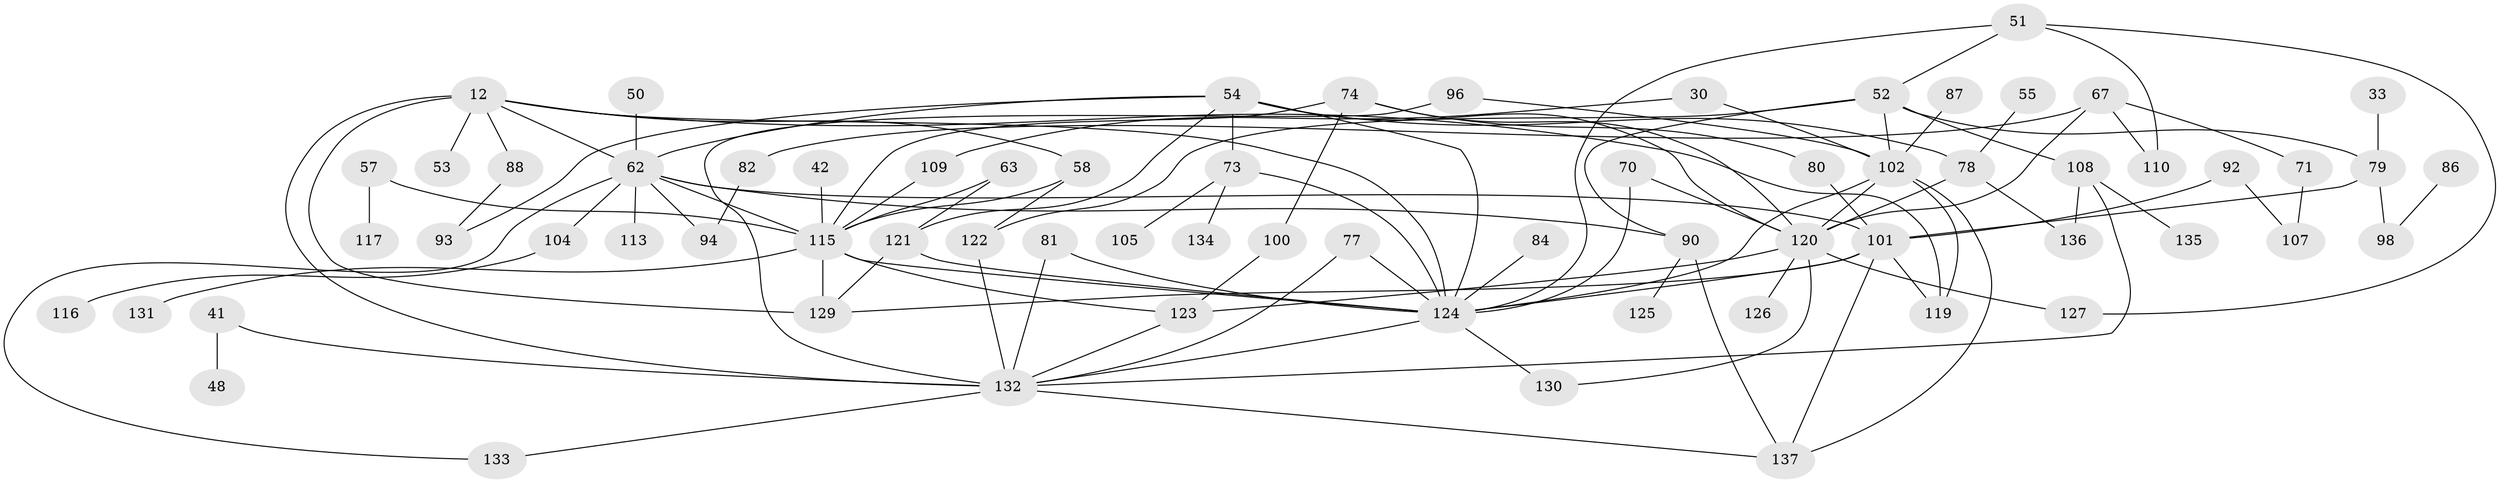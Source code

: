 // original degree distribution, {3: 0.20437956204379562, 10: 0.0072992700729927005, 9: 0.014598540145985401, 4: 0.16058394160583941, 8: 0.014598540145985401, 2: 0.29927007299270075, 5: 0.058394160583941604, 6: 0.021897810218978103, 7: 0.0072992700729927005, 1: 0.2116788321167883}
// Generated by graph-tools (version 1.1) at 2025/46/03/04/25 21:46:16]
// undirected, 68 vertices, 109 edges
graph export_dot {
graph [start="1"]
  node [color=gray90,style=filled];
  12 [super="+6"];
  30;
  33;
  41;
  42;
  48;
  50;
  51;
  52 [super="+24"];
  53;
  54 [super="+18+19"];
  55;
  57;
  58 [super="+40"];
  62 [super="+2"];
  63;
  67;
  70;
  71;
  73 [super="+27"];
  74;
  77;
  78 [super="+45"];
  79 [super="+20"];
  80;
  81;
  82;
  84;
  86;
  87;
  88;
  90 [super="+8+68+75"];
  92;
  93;
  94;
  96;
  98 [super="+39"];
  100;
  101 [super="+22+89"];
  102 [super="+26"];
  104 [super="+103"];
  105;
  107;
  108 [super="+85"];
  109;
  110;
  113;
  115 [super="+34+65+66"];
  116;
  117;
  119 [super="+37+118"];
  120 [super="+97"];
  121 [super="+91+49+38"];
  122 [super="+47"];
  123 [super="+13+35+43+99"];
  124 [super="+28+69+112+111"];
  125;
  126;
  127;
  129 [super="+106"];
  130;
  131;
  132 [super="+31+128"];
  133 [super="+83"];
  134;
  135;
  136;
  137;
  12 -- 53;
  12 -- 129 [weight=2];
  12 -- 62 [weight=2];
  12 -- 88;
  12 -- 132 [weight=3];
  12 -- 58;
  12 -- 124;
  12 -- 119;
  30 -- 109;
  30 -- 102;
  33 -- 79;
  41 -- 48;
  41 -- 132;
  42 -- 115;
  50 -- 62;
  51 -- 127;
  51 -- 110;
  51 -- 52;
  51 -- 124;
  52 -- 79;
  52 -- 102;
  52 -- 122;
  52 -- 90;
  52 -- 108 [weight=2];
  54 -- 78 [weight=2];
  54 -- 62 [weight=2];
  54 -- 93;
  54 -- 73 [weight=2];
  54 -- 121 [weight=2];
  54 -- 124;
  54 -- 120;
  55 -- 78;
  57 -- 117;
  57 -- 115;
  58 -- 115 [weight=2];
  58 -- 122;
  62 -- 94;
  62 -- 113;
  62 -- 90;
  62 -- 115 [weight=2];
  62 -- 133;
  62 -- 101;
  62 -- 104;
  63 -- 115;
  63 -- 121;
  67 -- 71;
  67 -- 82;
  67 -- 110;
  67 -- 120;
  70 -- 124;
  70 -- 120;
  71 -- 107;
  73 -- 105;
  73 -- 134;
  73 -- 124;
  74 -- 80;
  74 -- 100;
  74 -- 115;
  74 -- 120;
  77 -- 124;
  77 -- 132;
  78 -- 136;
  78 -- 120;
  79 -- 98;
  79 -- 101 [weight=2];
  80 -- 101;
  81 -- 132;
  81 -- 124;
  82 -- 94;
  84 -- 124;
  86 -- 98;
  87 -- 102;
  88 -- 93;
  90 -- 137;
  90 -- 125;
  92 -- 107;
  92 -- 101;
  96 -- 102;
  96 -- 132;
  100 -- 123;
  101 -- 119;
  101 -- 129;
  101 -- 124 [weight=2];
  101 -- 137;
  102 -- 137;
  102 -- 119;
  102 -- 124 [weight=2];
  102 -- 120;
  104 -- 116;
  108 -- 135;
  108 -- 132 [weight=2];
  108 -- 136;
  109 -- 115;
  115 -- 131;
  115 -- 123;
  115 -- 124 [weight=4];
  115 -- 129;
  120 -- 130;
  120 -- 123;
  120 -- 126;
  120 -- 127;
  121 -- 129;
  121 -- 124;
  122 -- 132;
  123 -- 132;
  124 -- 130;
  124 -- 132;
  132 -- 137;
  132 -- 133;
}
